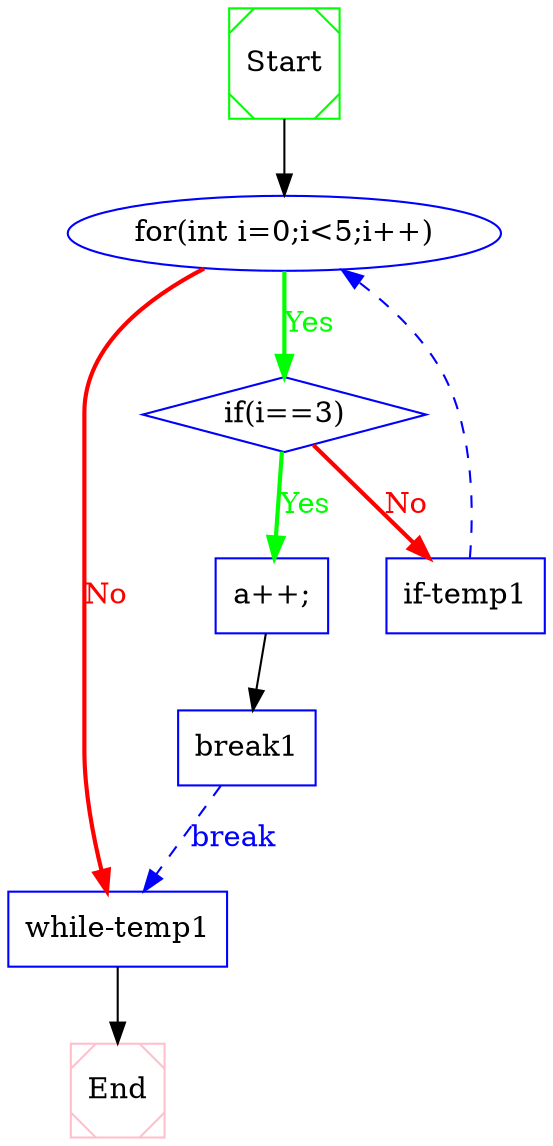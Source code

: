 digraph CFG {
 1  [shape = Msquare, color = green, label = "Start", ]
 2  [shape = ellipse, color = blue, label = "for(int i=0;i<5;i++)", ]
 3  [shape = diamond, color = blue, label = "if(i==3)", ]
 4  [shape = box, color = blue, label = "a++;", ]
 5  [shape = box, color = blue, label = "break1", ]
 6  [shape = box, color = blue, label = "if-temp1", ]
 7  [shape = box, color = blue, label = "while-temp1", ]
 8  [shape = Msquare, color = pink, label = "End", ]
 1  ->  2  [style = solid, label="", fillcolor = black, color = black, fontcolor = black]

 2  ->  7  [style = bold, label="No", fillcolor = red, color = red, fontcolor = red]
 2  ->  3  [style = bold, label="Yes", fillcolor = green, color = green, fontcolor = green]

 3  ->  6  [style = bold, label="No", fillcolor = red, color = red, fontcolor = red]
 3  ->  4  [style = bold, label="Yes", fillcolor = green, color = green, fontcolor = green]

 4  ->  5  [style = solid, label="", fillcolor = black, color = black, fontcolor = black]

 5  ->  7  [style = dashed, label="break", fillcolor = blue, color = blue, fontcolor = blue]

 6  ->  2  [style = dashed, label="", fillcolor = blue, color = blue, fontcolor = blue]

 7  ->  8  [style = solid, label="", fillcolor = black, color = black, fontcolor = black]


}